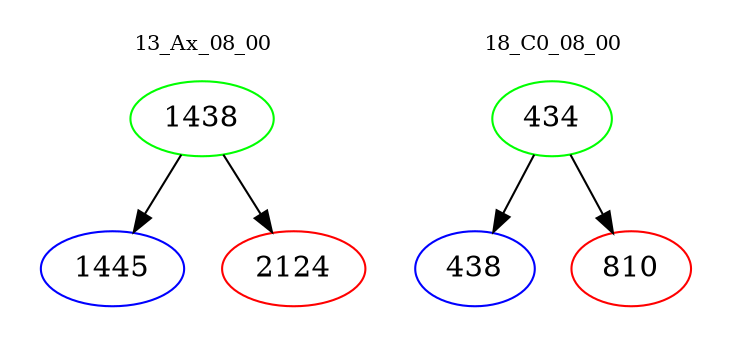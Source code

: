 digraph{
subgraph cluster_0 {
color = white
label = "13_Ax_08_00";
fontsize=10;
T0_1438 [label="1438", color="green"]
T0_1438 -> T0_1445 [color="black"]
T0_1445 [label="1445", color="blue"]
T0_1438 -> T0_2124 [color="black"]
T0_2124 [label="2124", color="red"]
}
subgraph cluster_1 {
color = white
label = "18_C0_08_00";
fontsize=10;
T1_434 [label="434", color="green"]
T1_434 -> T1_438 [color="black"]
T1_438 [label="438", color="blue"]
T1_434 -> T1_810 [color="black"]
T1_810 [label="810", color="red"]
}
}
